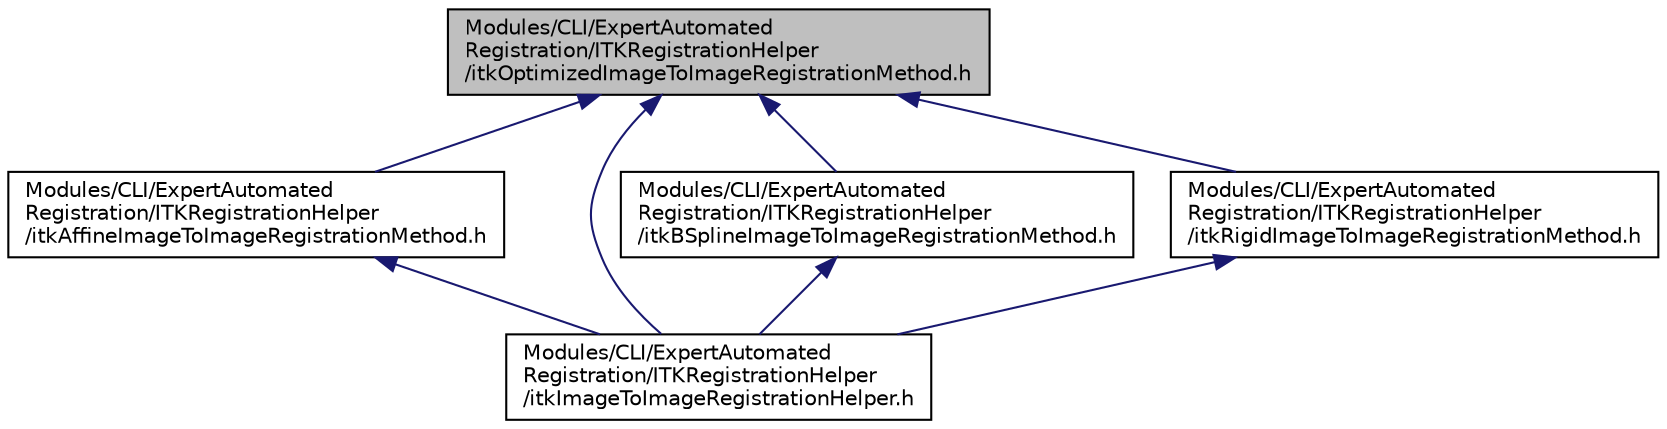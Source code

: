 digraph "Modules/CLI/ExpertAutomatedRegistration/ITKRegistrationHelper/itkOptimizedImageToImageRegistrationMethod.h"
{
  bgcolor="transparent";
  edge [fontname="Helvetica",fontsize="10",labelfontname="Helvetica",labelfontsize="10"];
  node [fontname="Helvetica",fontsize="10",shape=record];
  Node7 [label="Modules/CLI/ExpertAutomated\lRegistration/ITKRegistrationHelper\l/itkOptimizedImageToImageRegistrationMethod.h",height=0.2,width=0.4,color="black", fillcolor="grey75", style="filled", fontcolor="black"];
  Node7 -> Node8 [dir="back",color="midnightblue",fontsize="10",style="solid",fontname="Helvetica"];
  Node8 [label="Modules/CLI/ExpertAutomated\lRegistration/ITKRegistrationHelper\l/itkAffineImageToImageRegistrationMethod.h",height=0.2,width=0.4,color="black",URL="$itkAffineImageToImageRegistrationMethod_8h.html"];
  Node8 -> Node9 [dir="back",color="midnightblue",fontsize="10",style="solid",fontname="Helvetica"];
  Node9 [label="Modules/CLI/ExpertAutomated\lRegistration/ITKRegistrationHelper\l/itkImageToImageRegistrationHelper.h",height=0.2,width=0.4,color="black",URL="$itkImageToImageRegistrationHelper_8h.html"];
  Node7 -> Node10 [dir="back",color="midnightblue",fontsize="10",style="solid",fontname="Helvetica"];
  Node10 [label="Modules/CLI/ExpertAutomated\lRegistration/ITKRegistrationHelper\l/itkBSplineImageToImageRegistrationMethod.h",height=0.2,width=0.4,color="black",URL="$itkBSplineImageToImageRegistrationMethod_8h.html"];
  Node10 -> Node9 [dir="back",color="midnightblue",fontsize="10",style="solid",fontname="Helvetica"];
  Node7 -> Node9 [dir="back",color="midnightblue",fontsize="10",style="solid",fontname="Helvetica"];
  Node7 -> Node11 [dir="back",color="midnightblue",fontsize="10",style="solid",fontname="Helvetica"];
  Node11 [label="Modules/CLI/ExpertAutomated\lRegistration/ITKRegistrationHelper\l/itkRigidImageToImageRegistrationMethod.h",height=0.2,width=0.4,color="black",URL="$itkRigidImageToImageRegistrationMethod_8h.html"];
  Node11 -> Node9 [dir="back",color="midnightblue",fontsize="10",style="solid",fontname="Helvetica"];
}
